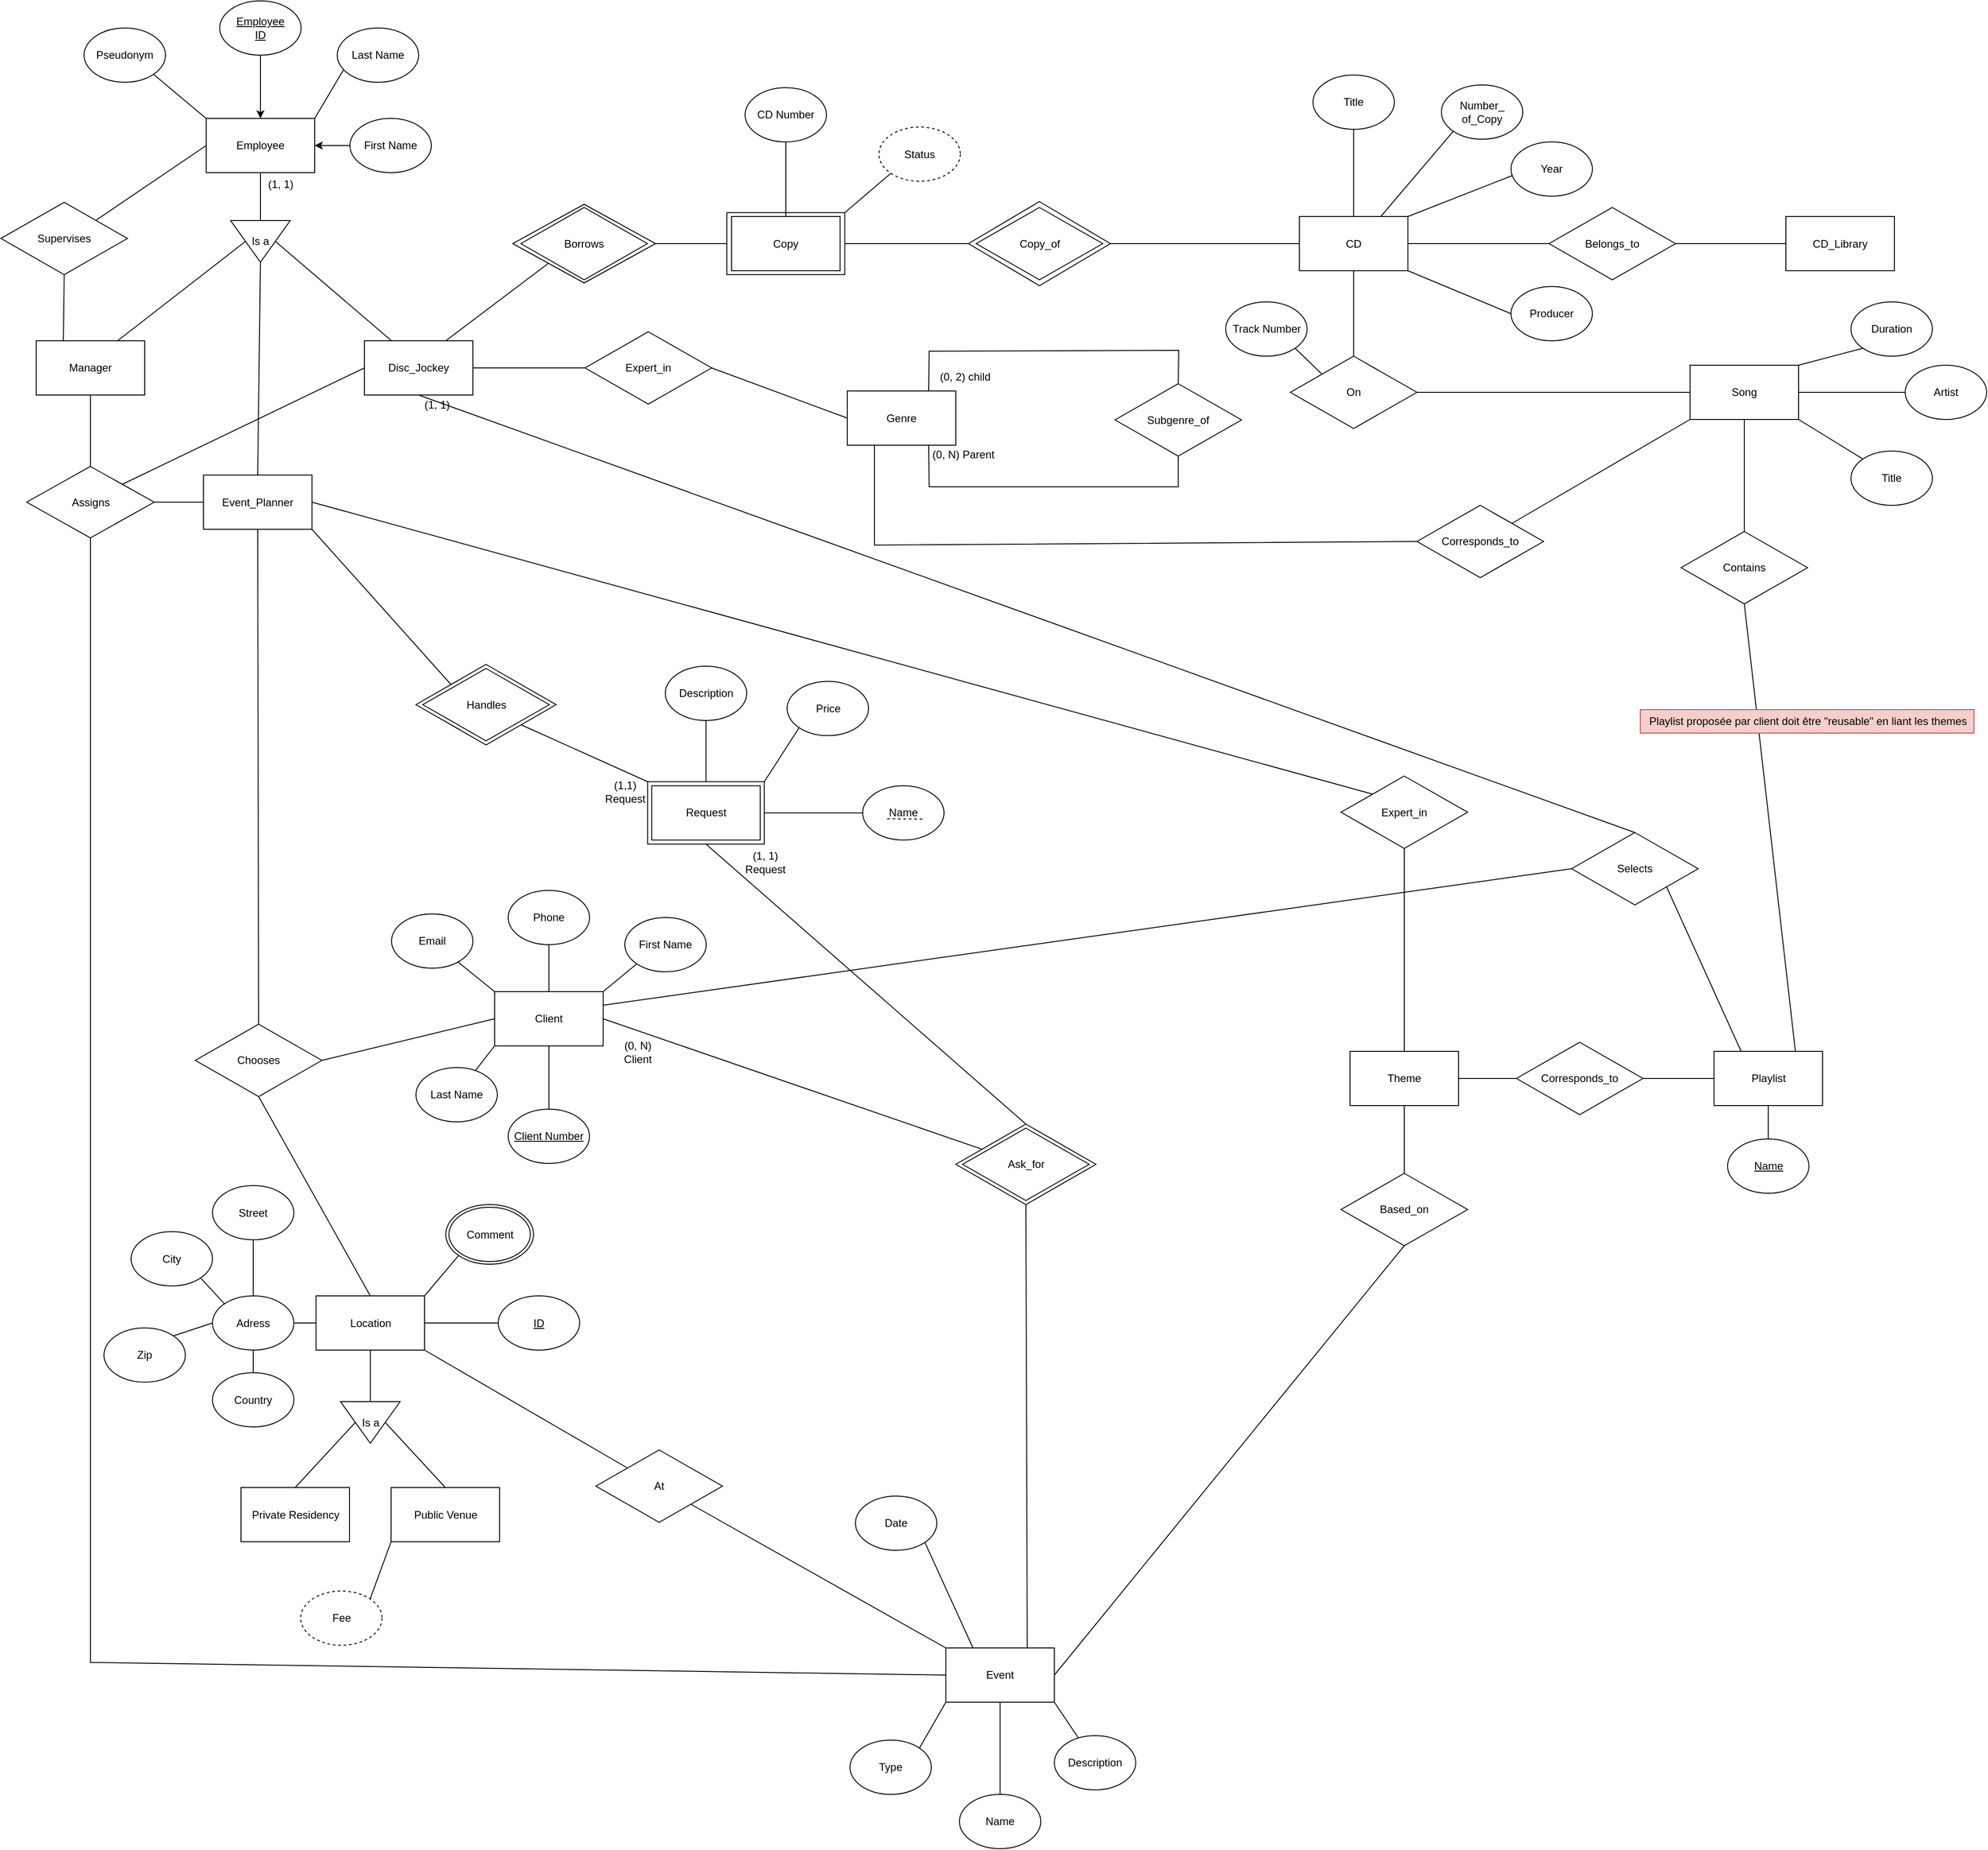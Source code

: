 <mxfile version="21.0.10" type="github">
  <diagram name="Page-1" id="oUGUHpaBGy30pAXyqQJv">
    <mxGraphModel dx="5952" dy="540" grid="0" gridSize="10" guides="1" tooltips="1" connect="1" arrows="1" fold="1" page="1" pageScale="1" pageWidth="1169" pageHeight="827" math="0" shadow="0">
      <root>
        <mxCell id="0" />
        <mxCell id="1" parent="0" />
        <mxCell id="BhPx4a7bklo1Vdz_FuUB-1" value="" style="rhombus;whiteSpace=wrap;html=1;" parent="1" vertex="1">
          <mxGeometry x="-15" y="1965" width="157" height="93" as="geometry" />
        </mxCell>
        <mxCell id="BhPx4a7bklo1Vdz_FuUB-2" value="" style="rounded=0;whiteSpace=wrap;html=1;" parent="1" vertex="1">
          <mxGeometry x="-282.25" y="1977.21" width="130.5" height="68.57" as="geometry" />
        </mxCell>
        <mxCell id="BhPx4a7bklo1Vdz_FuUB-3" value="" style="rhombus;whiteSpace=wrap;html=1;" parent="1" vertex="1">
          <mxGeometry x="-519" y="1968" width="158" height="87" as="geometry" />
        </mxCell>
        <mxCell id="BhPx4a7bklo1Vdz_FuUB-4" value="" style="rhombus;whiteSpace=wrap;html=1;" parent="1" vertex="1">
          <mxGeometry x="-626" y="2477" width="155" height="89" as="geometry" />
        </mxCell>
        <mxCell id="BhPx4a7bklo1Vdz_FuUB-5" value="" style="rhombus;whiteSpace=wrap;html=1;" parent="1" vertex="1">
          <mxGeometry x="-29" y="2985.5" width="155" height="89" as="geometry" />
        </mxCell>
        <mxCell id="BhPx4a7bklo1Vdz_FuUB-6" value="" style="rounded=0;whiteSpace=wrap;html=1;" parent="1" vertex="1">
          <mxGeometry x="-369.75" y="2606.75" width="129" height="69" as="geometry" />
        </mxCell>
        <mxCell id="BhPx4a7bklo1Vdz_FuUB-7" value="Employee" style="rounded=0;whiteSpace=wrap;html=1;" parent="1" vertex="1">
          <mxGeometry x="-858" y="1873" width="120" height="60" as="geometry" />
        </mxCell>
        <mxCell id="BhPx4a7bklo1Vdz_FuUB-8" style="edgeStyle=orthogonalEdgeStyle;rounded=0;orthogonalLoop=1;jettySize=auto;html=1;exitX=0.5;exitY=1;exitDx=0;exitDy=0;entryX=0.5;entryY=0;entryDx=0;entryDy=0;" parent="1" source="BhPx4a7bklo1Vdz_FuUB-9" target="BhPx4a7bklo1Vdz_FuUB-7" edge="1">
          <mxGeometry relative="1" as="geometry" />
        </mxCell>
        <mxCell id="BhPx4a7bklo1Vdz_FuUB-9" value="&lt;u&gt;Employee&lt;br&gt;ID&lt;/u&gt;" style="ellipse;whiteSpace=wrap;html=1;" parent="1" vertex="1">
          <mxGeometry x="-843" y="1743" width="90" height="60" as="geometry" />
        </mxCell>
        <mxCell id="BhPx4a7bklo1Vdz_FuUB-10" style="edgeStyle=orthogonalEdgeStyle;rounded=0;orthogonalLoop=1;jettySize=auto;html=1;exitX=0;exitY=0.5;exitDx=0;exitDy=0;entryX=1;entryY=0.5;entryDx=0;entryDy=0;" parent="1" source="BhPx4a7bklo1Vdz_FuUB-11" target="BhPx4a7bklo1Vdz_FuUB-7" edge="1">
          <mxGeometry relative="1" as="geometry" />
        </mxCell>
        <mxCell id="BhPx4a7bklo1Vdz_FuUB-11" value="First Name" style="ellipse;whiteSpace=wrap;html=1;" parent="1" vertex="1">
          <mxGeometry x="-699" y="1873" width="90" height="60" as="geometry" />
        </mxCell>
        <mxCell id="BhPx4a7bklo1Vdz_FuUB-12" value="Last Name" style="ellipse;whiteSpace=wrap;html=1;" parent="1" vertex="1">
          <mxGeometry x="-713" y="1773" width="90" height="60" as="geometry" />
        </mxCell>
        <mxCell id="BhPx4a7bklo1Vdz_FuUB-13" value="" style="endArrow=none;html=1;rounded=0;entryX=0.078;entryY=0.767;entryDx=0;entryDy=0;entryPerimeter=0;exitX=1;exitY=0;exitDx=0;exitDy=0;" parent="1" source="BhPx4a7bklo1Vdz_FuUB-7" target="BhPx4a7bklo1Vdz_FuUB-12" edge="1">
          <mxGeometry width="50" height="50" relative="1" as="geometry">
            <mxPoint x="-633" y="2023" as="sourcePoint" />
            <mxPoint x="-583" y="1973" as="targetPoint" />
          </mxGeometry>
        </mxCell>
        <mxCell id="BhPx4a7bklo1Vdz_FuUB-14" value="Pseudonym" style="ellipse;whiteSpace=wrap;html=1;" parent="1" vertex="1">
          <mxGeometry x="-993" y="1773" width="90" height="60" as="geometry" />
        </mxCell>
        <mxCell id="BhPx4a7bklo1Vdz_FuUB-15" value="" style="endArrow=none;html=1;rounded=0;entryX=1;entryY=1;entryDx=0;entryDy=0;exitX=0;exitY=0;exitDx=0;exitDy=0;" parent="1" source="BhPx4a7bklo1Vdz_FuUB-7" target="BhPx4a7bklo1Vdz_FuUB-14" edge="1">
          <mxGeometry width="50" height="50" relative="1" as="geometry">
            <mxPoint x="-633" y="2023" as="sourcePoint" />
            <mxPoint x="-583" y="1973" as="targetPoint" />
          </mxGeometry>
        </mxCell>
        <mxCell id="BhPx4a7bklo1Vdz_FuUB-16" value="Is a&lt;br&gt;" style="triangle;whiteSpace=wrap;html=1;rotation=90;horizontal=0;verticalAlign=middle;labelPosition=center;verticalLabelPosition=middle;align=center;" parent="1" vertex="1">
          <mxGeometry x="-821" y="1976" width="46" height="66" as="geometry" />
        </mxCell>
        <mxCell id="BhPx4a7bklo1Vdz_FuUB-17" value="" style="endArrow=none;html=1;rounded=0;entryX=0.5;entryY=1;entryDx=0;entryDy=0;exitX=0;exitY=0.5;exitDx=0;exitDy=0;" parent="1" source="BhPx4a7bklo1Vdz_FuUB-16" target="BhPx4a7bklo1Vdz_FuUB-7" edge="1">
          <mxGeometry width="50" height="50" relative="1" as="geometry">
            <mxPoint x="-476" y="2098" as="sourcePoint" />
            <mxPoint x="-426" y="2048" as="targetPoint" />
          </mxGeometry>
        </mxCell>
        <mxCell id="BhPx4a7bklo1Vdz_FuUB-18" value="(1, 1)" style="text;html=1;align=center;verticalAlign=middle;resizable=0;points=[];autosize=1;strokeColor=none;fillColor=none;" parent="1" vertex="1">
          <mxGeometry x="-799" y="1933" width="46" height="26" as="geometry" />
        </mxCell>
        <mxCell id="BhPx4a7bklo1Vdz_FuUB-19" value="Manager" style="rounded=0;whiteSpace=wrap;html=1;" parent="1" vertex="1">
          <mxGeometry x="-1046" y="2119" width="120" height="60" as="geometry" />
        </mxCell>
        <mxCell id="BhPx4a7bklo1Vdz_FuUB-20" value="" style="endArrow=none;html=1;rounded=0;entryX=1;entryY=0.5;entryDx=0;entryDy=0;exitX=0.5;exitY=0;exitDx=0;exitDy=0;" parent="1" source="BhPx4a7bklo1Vdz_FuUB-60" target="BhPx4a7bklo1Vdz_FuUB-16" edge="1">
          <mxGeometry width="50" height="50" relative="1" as="geometry">
            <mxPoint x="-962" y="2096" as="sourcePoint" />
            <mxPoint x="-868" y="2026" as="targetPoint" />
          </mxGeometry>
        </mxCell>
        <mxCell id="BhPx4a7bklo1Vdz_FuUB-21" value="Client&lt;br&gt;" style="whiteSpace=wrap;html=1;" parent="1" vertex="1">
          <mxGeometry x="-539" y="2839" width="120" height="60" as="geometry" />
        </mxCell>
        <mxCell id="BhPx4a7bklo1Vdz_FuUB-22" value="&lt;u&gt;Client Number&lt;/u&gt;" style="ellipse;whiteSpace=wrap;html=1;" parent="1" vertex="1">
          <mxGeometry x="-524" y="2969" width="90" height="60" as="geometry" />
        </mxCell>
        <mxCell id="BhPx4a7bklo1Vdz_FuUB-23" value="First Name" style="ellipse;whiteSpace=wrap;html=1;" parent="1" vertex="1">
          <mxGeometry x="-395" y="2757" width="90" height="60" as="geometry" />
        </mxCell>
        <mxCell id="BhPx4a7bklo1Vdz_FuUB-24" value="Last Name" style="ellipse;whiteSpace=wrap;html=1;" parent="1" vertex="1">
          <mxGeometry x="-626" y="2923" width="90" height="60" as="geometry" />
        </mxCell>
        <mxCell id="BhPx4a7bklo1Vdz_FuUB-25" value="Phone" style="ellipse;whiteSpace=wrap;html=1;" parent="1" vertex="1">
          <mxGeometry x="-524" y="2727" width="90" height="60" as="geometry" />
        </mxCell>
        <mxCell id="BhPx4a7bklo1Vdz_FuUB-26" value="Email" style="ellipse;whiteSpace=wrap;html=1;" parent="1" vertex="1">
          <mxGeometry x="-653" y="2753" width="90" height="60" as="geometry" />
        </mxCell>
        <mxCell id="BhPx4a7bklo1Vdz_FuUB-27" value="" style="endArrow=none;html=1;rounded=0;entryX=0;entryY=1;entryDx=0;entryDy=0;exitX=1;exitY=0;exitDx=0;exitDy=0;" parent="1" source="BhPx4a7bklo1Vdz_FuUB-21" target="BhPx4a7bklo1Vdz_FuUB-23" edge="1">
          <mxGeometry width="50" height="50" relative="1" as="geometry">
            <mxPoint x="-429" y="2832" as="sourcePoint" />
            <mxPoint x="-379" y="2782" as="targetPoint" />
          </mxGeometry>
        </mxCell>
        <mxCell id="BhPx4a7bklo1Vdz_FuUB-28" value="" style="endArrow=none;html=1;rounded=0;entryX=0.5;entryY=0;entryDx=0;entryDy=0;exitX=0.5;exitY=1;exitDx=0;exitDy=0;" parent="1" source="BhPx4a7bklo1Vdz_FuUB-21" target="BhPx4a7bklo1Vdz_FuUB-22" edge="1">
          <mxGeometry width="50" height="50" relative="1" as="geometry">
            <mxPoint x="-528" y="2841" as="sourcePoint" />
            <mxPoint x="-478" y="2791" as="targetPoint" />
          </mxGeometry>
        </mxCell>
        <mxCell id="BhPx4a7bklo1Vdz_FuUB-29" value="" style="endArrow=none;html=1;rounded=0;entryX=0.5;entryY=1;entryDx=0;entryDy=0;" parent="1" source="BhPx4a7bklo1Vdz_FuUB-21" target="BhPx4a7bklo1Vdz_FuUB-25" edge="1">
          <mxGeometry width="50" height="50" relative="1" as="geometry">
            <mxPoint x="-553" y="2818" as="sourcePoint" />
            <mxPoint x="-520" y="2814" as="targetPoint" />
          </mxGeometry>
        </mxCell>
        <mxCell id="BhPx4a7bklo1Vdz_FuUB-30" value="" style="endArrow=none;html=1;rounded=0;entryX=0;entryY=0;entryDx=0;entryDy=0;" parent="1" source="BhPx4a7bklo1Vdz_FuUB-26" target="BhPx4a7bklo1Vdz_FuUB-21" edge="1">
          <mxGeometry width="50" height="50" relative="1" as="geometry">
            <mxPoint x="-612" y="2989" as="sourcePoint" />
            <mxPoint x="-562" y="2939" as="targetPoint" />
          </mxGeometry>
        </mxCell>
        <mxCell id="BhPx4a7bklo1Vdz_FuUB-31" value="" style="endArrow=none;html=1;rounded=0;exitX=0;exitY=1;exitDx=0;exitDy=0;" parent="1" source="BhPx4a7bklo1Vdz_FuUB-21" target="BhPx4a7bklo1Vdz_FuUB-24" edge="1">
          <mxGeometry width="50" height="50" relative="1" as="geometry">
            <mxPoint x="-419" y="2987" as="sourcePoint" />
            <mxPoint x="-369" y="2937" as="targetPoint" />
          </mxGeometry>
        </mxCell>
        <mxCell id="BhPx4a7bklo1Vdz_FuUB-32" value="Event" style="whiteSpace=wrap;html=1;" parent="1" vertex="1">
          <mxGeometry x="-40.0" y="3565" width="120" height="60" as="geometry" />
        </mxCell>
        <mxCell id="BhPx4a7bklo1Vdz_FuUB-33" value="Type" style="ellipse;whiteSpace=wrap;html=1;" parent="1" vertex="1">
          <mxGeometry x="-146" y="3667" width="90" height="60" as="geometry" />
        </mxCell>
        <mxCell id="BhPx4a7bklo1Vdz_FuUB-35" value="Name" style="ellipse;whiteSpace=wrap;html=1;" parent="1" vertex="1">
          <mxGeometry x="-25" y="3727" width="90" height="60" as="geometry" />
        </mxCell>
        <mxCell id="BhPx4a7bklo1Vdz_FuUB-36" value="Date" style="ellipse;whiteSpace=wrap;html=1;" parent="1" vertex="1">
          <mxGeometry x="-140" y="3397" width="90" height="60" as="geometry" />
        </mxCell>
        <mxCell id="BhPx4a7bklo1Vdz_FuUB-37" value="Description" style="ellipse;whiteSpace=wrap;html=1;" parent="1" vertex="1">
          <mxGeometry x="80.0" y="3662" width="90" height="60" as="geometry" />
        </mxCell>
        <mxCell id="BhPx4a7bklo1Vdz_FuUB-38" value="Disc_Jockey" style="rounded=0;whiteSpace=wrap;html=1;" parent="1" vertex="1">
          <mxGeometry x="-683" y="2119" width="120" height="60" as="geometry" />
        </mxCell>
        <mxCell id="BhPx4a7bklo1Vdz_FuUB-39" value="Location" style="rounded=0;whiteSpace=wrap;html=1;" parent="1" vertex="1">
          <mxGeometry x="-736.5" y="3175.5" width="120" height="60" as="geometry" />
        </mxCell>
        <mxCell id="BhPx4a7bklo1Vdz_FuUB-40" value="&lt;u&gt;ID&lt;br&gt;&lt;/u&gt;" style="ellipse;whiteSpace=wrap;html=1;" parent="1" vertex="1">
          <mxGeometry x="-535" y="3175.5" width="90" height="60" as="geometry" />
        </mxCell>
        <mxCell id="BhPx4a7bklo1Vdz_FuUB-41" value="Adress" style="ellipse;whiteSpace=wrap;html=1;" parent="1" vertex="1">
          <mxGeometry x="-851" y="3175.5" width="90" height="60" as="geometry" />
        </mxCell>
        <mxCell id="BhPx4a7bklo1Vdz_FuUB-42" value="Street" style="ellipse;whiteSpace=wrap;html=1;" parent="1" vertex="1">
          <mxGeometry x="-851" y="3053.5" width="90" height="60" as="geometry" />
        </mxCell>
        <mxCell id="BhPx4a7bklo1Vdz_FuUB-43" value="City" style="ellipse;whiteSpace=wrap;html=1;" parent="1" vertex="1">
          <mxGeometry x="-941" y="3104.5" width="90" height="60" as="geometry" />
        </mxCell>
        <mxCell id="BhPx4a7bklo1Vdz_FuUB-44" value="Zip" style="ellipse;whiteSpace=wrap;html=1;" parent="1" vertex="1">
          <mxGeometry x="-971" y="3211" width="90" height="60" as="geometry" />
        </mxCell>
        <mxCell id="BhPx4a7bklo1Vdz_FuUB-45" value="Country" style="ellipse;whiteSpace=wrap;html=1;" parent="1" vertex="1">
          <mxGeometry x="-851" y="3260.5" width="90" height="60" as="geometry" />
        </mxCell>
        <mxCell id="BhPx4a7bklo1Vdz_FuUB-47" value="" style="endArrow=none;html=1;rounded=0;entryX=0.5;entryY=1;entryDx=0;entryDy=0;" parent="1" source="BhPx4a7bklo1Vdz_FuUB-45" target="BhPx4a7bklo1Vdz_FuUB-41" edge="1">
          <mxGeometry width="50" height="50" relative="1" as="geometry">
            <mxPoint x="-541" y="3156.5" as="sourcePoint" />
            <mxPoint x="-491" y="3106.5" as="targetPoint" />
          </mxGeometry>
        </mxCell>
        <mxCell id="BhPx4a7bklo1Vdz_FuUB-48" value="" style="endArrow=none;html=1;rounded=0;exitX=1;exitY=0;exitDx=0;exitDy=0;entryX=0;entryY=0.5;entryDx=0;entryDy=0;" parent="1" source="BhPx4a7bklo1Vdz_FuUB-44" target="BhPx4a7bklo1Vdz_FuUB-41" edge="1">
          <mxGeometry width="50" height="50" relative="1" as="geometry">
            <mxPoint x="-541" y="3156.5" as="sourcePoint" />
            <mxPoint x="-491" y="3106.5" as="targetPoint" />
          </mxGeometry>
        </mxCell>
        <mxCell id="BhPx4a7bklo1Vdz_FuUB-49" value="" style="endArrow=none;html=1;rounded=0;exitX=1;exitY=1;exitDx=0;exitDy=0;entryX=0;entryY=0;entryDx=0;entryDy=0;" parent="1" source="BhPx4a7bklo1Vdz_FuUB-43" target="BhPx4a7bklo1Vdz_FuUB-41" edge="1">
          <mxGeometry width="50" height="50" relative="1" as="geometry">
            <mxPoint x="-541" y="3156.5" as="sourcePoint" />
            <mxPoint x="-491" y="3106.5" as="targetPoint" />
          </mxGeometry>
        </mxCell>
        <mxCell id="BhPx4a7bklo1Vdz_FuUB-50" value="" style="endArrow=none;html=1;rounded=0;entryX=0.5;entryY=1;entryDx=0;entryDy=0;" parent="1" source="BhPx4a7bklo1Vdz_FuUB-41" target="BhPx4a7bklo1Vdz_FuUB-42" edge="1">
          <mxGeometry width="50" height="50" relative="1" as="geometry">
            <mxPoint x="-541" y="3156.5" as="sourcePoint" />
            <mxPoint x="-491" y="3106.5" as="targetPoint" />
          </mxGeometry>
        </mxCell>
        <mxCell id="BhPx4a7bklo1Vdz_FuUB-52" value="" style="endArrow=none;html=1;rounded=0;exitX=1;exitY=0.5;exitDx=0;exitDy=0;entryX=0;entryY=0.5;entryDx=0;entryDy=0;" parent="1" source="BhPx4a7bklo1Vdz_FuUB-41" target="BhPx4a7bklo1Vdz_FuUB-39" edge="1">
          <mxGeometry width="50" height="50" relative="1" as="geometry">
            <mxPoint x="-625.5" y="3156.5" as="sourcePoint" />
            <mxPoint x="-575.5" y="3106.5" as="targetPoint" />
          </mxGeometry>
        </mxCell>
        <mxCell id="BhPx4a7bklo1Vdz_FuUB-53" value="" style="endArrow=none;html=1;rounded=0;exitX=0;exitY=0.5;exitDx=0;exitDy=0;entryX=1;entryY=0.5;entryDx=0;entryDy=0;" parent="1" source="BhPx4a7bklo1Vdz_FuUB-40" target="BhPx4a7bklo1Vdz_FuUB-39" edge="1">
          <mxGeometry width="50" height="50" relative="1" as="geometry">
            <mxPoint x="-625.5" y="3156.5" as="sourcePoint" />
            <mxPoint x="-575.5" y="3106.5" as="targetPoint" />
          </mxGeometry>
        </mxCell>
        <mxCell id="BhPx4a7bklo1Vdz_FuUB-54" value="" style="ellipse;whiteSpace=wrap;html=1;" parent="1" vertex="1">
          <mxGeometry x="-593" y="3074.5" width="97" height="66" as="geometry" />
        </mxCell>
        <mxCell id="BhPx4a7bklo1Vdz_FuUB-55" value="Comment" style="ellipse;whiteSpace=wrap;html=1;" parent="1" vertex="1">
          <mxGeometry x="-589.5" y="3077.5" width="90" height="60" as="geometry" />
        </mxCell>
        <mxCell id="BhPx4a7bklo1Vdz_FuUB-56" value="" style="endArrow=none;html=1;rounded=0;exitX=1;exitY=0;exitDx=0;exitDy=0;entryX=0;entryY=1;entryDx=0;entryDy=0;" parent="1" source="BhPx4a7bklo1Vdz_FuUB-39" target="BhPx4a7bklo1Vdz_FuUB-54" edge="1">
          <mxGeometry width="50" height="50" relative="1" as="geometry">
            <mxPoint x="-625.5" y="3156.5" as="sourcePoint" />
            <mxPoint x="-575.5" y="3106.5" as="targetPoint" />
          </mxGeometry>
        </mxCell>
        <mxCell id="BhPx4a7bklo1Vdz_FuUB-57" value="" style="endArrow=none;html=1;rounded=0;exitX=0.5;exitY=0;exitDx=0;exitDy=0;" parent="1" source="BhPx4a7bklo1Vdz_FuUB-35" target="BhPx4a7bklo1Vdz_FuUB-32" edge="1">
          <mxGeometry width="50" height="50" relative="1" as="geometry">
            <mxPoint x="-115.25" y="3484" as="sourcePoint" />
            <mxPoint x="-65.25" y="3434" as="targetPoint" />
          </mxGeometry>
        </mxCell>
        <mxCell id="BhPx4a7bklo1Vdz_FuUB-58" value="" style="endArrow=none;html=1;rounded=0;exitX=1;exitY=1;exitDx=0;exitDy=0;" parent="1" source="BhPx4a7bklo1Vdz_FuUB-32" target="BhPx4a7bklo1Vdz_FuUB-37" edge="1">
          <mxGeometry width="50" height="50" relative="1" as="geometry">
            <mxPoint x="-115.25" y="3484" as="sourcePoint" />
            <mxPoint x="-65.25" y="3434" as="targetPoint" />
          </mxGeometry>
        </mxCell>
        <mxCell id="BhPx4a7bklo1Vdz_FuUB-59" value="" style="endArrow=none;html=1;rounded=0;entryX=1;entryY=1;entryDx=0;entryDy=0;exitX=0.25;exitY=0;exitDx=0;exitDy=0;" parent="1" source="BhPx4a7bklo1Vdz_FuUB-32" target="BhPx4a7bklo1Vdz_FuUB-36" edge="1">
          <mxGeometry width="50" height="50" relative="1" as="geometry">
            <mxPoint x="-5" y="3538" as="sourcePoint" />
            <mxPoint x="-502.75" y="3431" as="targetPoint" />
          </mxGeometry>
        </mxCell>
        <mxCell id="BhPx4a7bklo1Vdz_FuUB-60" value="Event_Planner" style="rounded=0;whiteSpace=wrap;html=1;" parent="1" vertex="1">
          <mxGeometry x="-861" y="2267.5" width="120" height="60" as="geometry" />
        </mxCell>
        <mxCell id="BhPx4a7bklo1Vdz_FuUB-61" value="" style="endArrow=none;html=1;rounded=0;entryX=0.5;entryY=1;entryDx=0;entryDy=0;exitX=0.75;exitY=0;exitDx=0;exitDy=0;" parent="1" source="BhPx4a7bklo1Vdz_FuUB-19" target="BhPx4a7bklo1Vdz_FuUB-16" edge="1">
          <mxGeometry width="50" height="50" relative="1" as="geometry">
            <mxPoint x="-798" y="2096" as="sourcePoint" />
            <mxPoint x="-755" y="2299" as="targetPoint" />
          </mxGeometry>
        </mxCell>
        <mxCell id="BhPx4a7bklo1Vdz_FuUB-62" value="Supervises" style="rhombus;whiteSpace=wrap;html=1;" parent="1" vertex="1">
          <mxGeometry x="-1085" y="1965.78" width="140" height="80" as="geometry" />
        </mxCell>
        <mxCell id="BhPx4a7bklo1Vdz_FuUB-63" value="" style="endArrow=none;html=1;rounded=0;exitX=0;exitY=0.5;exitDx=0;exitDy=0;entryX=1;entryY=0;entryDx=0;entryDy=0;" parent="1" source="BhPx4a7bklo1Vdz_FuUB-7" target="BhPx4a7bklo1Vdz_FuUB-62" edge="1">
          <mxGeometry width="50" height="50" relative="1" as="geometry">
            <mxPoint x="-805" y="2349" as="sourcePoint" />
            <mxPoint x="-755" y="2299" as="targetPoint" />
          </mxGeometry>
        </mxCell>
        <mxCell id="BhPx4a7bklo1Vdz_FuUB-68" value="(1, 1)" style="text;html=1;align=center;verticalAlign=middle;resizable=0;points=[];autosize=1;strokeColor=none;fillColor=none;" parent="1" vertex="1">
          <mxGeometry x="-626" y="2177" width="46" height="26" as="geometry" />
        </mxCell>
        <mxCell id="BhPx4a7bklo1Vdz_FuUB-69" value="Is a&lt;br&gt;" style="triangle;whiteSpace=wrap;html=1;rotation=90;horizontal=0;verticalAlign=middle;labelPosition=center;verticalLabelPosition=middle;align=center;" parent="1" vertex="1">
          <mxGeometry x="-699.5" y="3282.5" width="46" height="66" as="geometry" />
        </mxCell>
        <mxCell id="BhPx4a7bklo1Vdz_FuUB-70" value="Public Venue" style="rounded=0;whiteSpace=wrap;html=1;" parent="1" vertex="1">
          <mxGeometry x="-653.5" y="3387.5" width="120" height="60" as="geometry" />
        </mxCell>
        <mxCell id="BhPx4a7bklo1Vdz_FuUB-71" value="Private Residency" style="rounded=0;whiteSpace=wrap;html=1;" parent="1" vertex="1">
          <mxGeometry x="-819.5" y="3387.5" width="120" height="60" as="geometry" />
        </mxCell>
        <mxCell id="BhPx4a7bklo1Vdz_FuUB-72" value="" style="endArrow=none;html=1;rounded=0;entryX=0.5;entryY=1;entryDx=0;entryDy=0;exitX=0;exitY=0.5;exitDx=0;exitDy=0;" parent="1" source="BhPx4a7bklo1Vdz_FuUB-69" target="BhPx4a7bklo1Vdz_FuUB-39" edge="1">
          <mxGeometry width="50" height="50" relative="1" as="geometry">
            <mxPoint x="-347.5" y="3256.5" as="sourcePoint" />
            <mxPoint x="-297.5" y="3206.5" as="targetPoint" />
          </mxGeometry>
        </mxCell>
        <mxCell id="BhPx4a7bklo1Vdz_FuUB-73" value="" style="endArrow=none;html=1;rounded=0;entryX=0.5;entryY=0;entryDx=0;entryDy=0;exitX=0.5;exitY=0;exitDx=0;exitDy=0;" parent="1" source="BhPx4a7bklo1Vdz_FuUB-70" target="BhPx4a7bklo1Vdz_FuUB-69" edge="1">
          <mxGeometry width="50" height="50" relative="1" as="geometry">
            <mxPoint x="-347.5" y="3256.5" as="sourcePoint" />
            <mxPoint x="-297.5" y="3206.5" as="targetPoint" />
          </mxGeometry>
        </mxCell>
        <mxCell id="BhPx4a7bklo1Vdz_FuUB-74" value="" style="endArrow=none;html=1;rounded=0;exitX=0.5;exitY=0;exitDx=0;exitDy=0;entryX=0.5;entryY=1;entryDx=0;entryDy=0;" parent="1" source="BhPx4a7bklo1Vdz_FuUB-71" target="BhPx4a7bklo1Vdz_FuUB-69" edge="1">
          <mxGeometry width="50" height="50" relative="1" as="geometry">
            <mxPoint x="-347.5" y="3256.5" as="sourcePoint" />
            <mxPoint x="-297.5" y="3206.5" as="targetPoint" />
          </mxGeometry>
        </mxCell>
        <mxCell id="BhPx4a7bklo1Vdz_FuUB-75" value="" style="endArrow=none;html=1;rounded=0;entryX=0.5;entryY=0;entryDx=0;entryDy=0;exitX=0.25;exitY=0;exitDx=0;exitDy=0;" parent="1" source="BhPx4a7bklo1Vdz_FuUB-38" target="BhPx4a7bklo1Vdz_FuUB-16" edge="1">
          <mxGeometry width="50" height="50" relative="1" as="geometry">
            <mxPoint x="-1364" y="2464" as="sourcePoint" />
            <mxPoint x="-1314" y="2414" as="targetPoint" />
          </mxGeometry>
        </mxCell>
        <mxCell id="BhPx4a7bklo1Vdz_FuUB-76" value="Fee" style="ellipse;whiteSpace=wrap;html=1;dashed=1;" parent="1" vertex="1">
          <mxGeometry x="-753.5" y="3502" width="90" height="60" as="geometry" />
        </mxCell>
        <mxCell id="BhPx4a7bklo1Vdz_FuUB-77" value="" style="endArrow=none;html=1;rounded=0;entryX=0;entryY=1;entryDx=0;entryDy=0;exitX=1;exitY=0;exitDx=0;exitDy=0;" parent="1" source="BhPx4a7bklo1Vdz_FuUB-76" target="BhPx4a7bklo1Vdz_FuUB-70" edge="1">
          <mxGeometry width="50" height="50" relative="1" as="geometry">
            <mxPoint x="-473.5" y="3459.5" as="sourcePoint" />
            <mxPoint x="-423.5" y="3409.5" as="targetPoint" />
          </mxGeometry>
        </mxCell>
        <mxCell id="BhPx4a7bklo1Vdz_FuUB-78" value="Request" style="rounded=0;whiteSpace=wrap;html=1;" parent="1" vertex="1">
          <mxGeometry x="-365.25" y="2611.25" width="120" height="60" as="geometry" />
        </mxCell>
        <mxCell id="BhPx4a7bklo1Vdz_FuUB-79" value="Handles" style="rhombus;whiteSpace=wrap;html=1;" parent="1" vertex="1">
          <mxGeometry x="-618.5" y="2481.5" width="140" height="80" as="geometry" />
        </mxCell>
        <mxCell id="BhPx4a7bklo1Vdz_FuUB-80" value="Ask_for" style="rhombus;whiteSpace=wrap;html=1;" parent="1" vertex="1">
          <mxGeometry x="-21.5" y="2990" width="140" height="80" as="geometry" />
        </mxCell>
        <mxCell id="BhPx4a7bklo1Vdz_FuUB-82" value="" style="endArrow=none;html=1;rounded=0;exitX=1;exitY=1;exitDx=0;exitDy=0;entryX=0;entryY=0;entryDx=0;entryDy=0;" parent="1" source="BhPx4a7bklo1Vdz_FuUB-4" target="BhPx4a7bklo1Vdz_FuUB-6" edge="1">
          <mxGeometry width="50" height="50" relative="1" as="geometry">
            <mxPoint x="-448.25" y="2495.75" as="sourcePoint" />
            <mxPoint x="-325" y="2642" as="targetPoint" />
          </mxGeometry>
        </mxCell>
        <mxCell id="BhPx4a7bklo1Vdz_FuUB-83" value="" style="endArrow=none;html=1;rounded=0;entryX=0.5;entryY=1;entryDx=0;entryDy=0;exitX=0.5;exitY=0;exitDx=0;exitDy=0;" parent="1" source="BhPx4a7bklo1Vdz_FuUB-5" target="BhPx4a7bklo1Vdz_FuUB-6" edge="1">
          <mxGeometry width="50" height="50" relative="1" as="geometry">
            <mxPoint x="128" y="3219" as="sourcePoint" />
            <mxPoint x="176" y="3193" as="targetPoint" />
          </mxGeometry>
        </mxCell>
        <mxCell id="BhPx4a7bklo1Vdz_FuUB-84" value="" style="endArrow=none;html=1;rounded=0;exitX=1;exitY=0.5;exitDx=0;exitDy=0;" parent="1" source="BhPx4a7bklo1Vdz_FuUB-21" target="BhPx4a7bklo1Vdz_FuUB-5" edge="1">
          <mxGeometry width="50" height="50" relative="1" as="geometry">
            <mxPoint x="-300.25" y="3477.5" as="sourcePoint" />
            <mxPoint x="-291.25" y="3428.5" as="targetPoint" />
          </mxGeometry>
        </mxCell>
        <mxCell id="BhPx4a7bklo1Vdz_FuUB-85" value="(0, N)&lt;br&gt;Client" style="text;html=1;align=center;verticalAlign=middle;resizable=0;points=[];autosize=1;strokeColor=none;fillColor=none;" parent="1" vertex="1">
          <mxGeometry x="-406" y="2885" width="49" height="41" as="geometry" />
        </mxCell>
        <mxCell id="BhPx4a7bklo1Vdz_FuUB-86" value="(1,1)&lt;br&gt;Request" style="text;html=1;align=center;verticalAlign=middle;resizable=0;points=[];autosize=1;strokeColor=none;fillColor=none;" parent="1" vertex="1">
          <mxGeometry x="-427" y="2597.5" width="63" height="41" as="geometry" />
        </mxCell>
        <mxCell id="BhPx4a7bklo1Vdz_FuUB-87" value="(1, 1)&lt;br&gt;Request" style="text;html=1;align=center;verticalAlign=middle;resizable=0;points=[];autosize=1;strokeColor=none;fillColor=none;" parent="1" vertex="1">
          <mxGeometry x="-272" y="2675.75" width="63" height="41" as="geometry" />
        </mxCell>
        <mxCell id="BhPx4a7bklo1Vdz_FuUB-89" value="Description" style="ellipse;whiteSpace=wrap;html=1;" parent="1" vertex="1">
          <mxGeometry x="-350.25" y="2479" width="90" height="60" as="geometry" />
        </mxCell>
        <mxCell id="BhPx4a7bklo1Vdz_FuUB-90" value="Price" style="ellipse;whiteSpace=wrap;html=1;" parent="1" vertex="1">
          <mxGeometry x="-215.5" y="2495.75" width="90" height="60" as="geometry" />
        </mxCell>
        <mxCell id="BhPx4a7bklo1Vdz_FuUB-91" value="" style="endArrow=none;html=1;rounded=0;entryX=0;entryY=1;entryDx=0;entryDy=0;exitX=1;exitY=0;exitDx=0;exitDy=0;" parent="1" source="BhPx4a7bklo1Vdz_FuUB-6" target="BhPx4a7bklo1Vdz_FuUB-90" edge="1">
          <mxGeometry width="50" height="50" relative="1" as="geometry">
            <mxPoint x="-391" y="2644" as="sourcePoint" />
            <mxPoint x="-341" y="2594" as="targetPoint" />
          </mxGeometry>
        </mxCell>
        <mxCell id="BhPx4a7bklo1Vdz_FuUB-92" value="" style="endArrow=none;html=1;rounded=0;entryX=0.5;entryY=1;entryDx=0;entryDy=0;exitX=0.5;exitY=0;exitDx=0;exitDy=0;" parent="1" source="BhPx4a7bklo1Vdz_FuUB-6" target="BhPx4a7bklo1Vdz_FuUB-89" edge="1">
          <mxGeometry width="50" height="50" relative="1" as="geometry">
            <mxPoint x="-391" y="2644" as="sourcePoint" />
            <mxPoint x="-341" y="2594" as="targetPoint" />
          </mxGeometry>
        </mxCell>
        <mxCell id="BhPx4a7bklo1Vdz_FuUB-94" value="Playlist" style="rounded=0;whiteSpace=wrap;html=1;" parent="1" vertex="1">
          <mxGeometry x="809.5" y="2905" width="120" height="60" as="geometry" />
        </mxCell>
        <mxCell id="BhPx4a7bklo1Vdz_FuUB-95" value="Contains" style="rhombus;whiteSpace=wrap;html=1;" parent="1" vertex="1">
          <mxGeometry x="773" y="2330" width="140" height="80" as="geometry" />
        </mxCell>
        <mxCell id="BhPx4a7bklo1Vdz_FuUB-96" value="Song" style="rounded=0;whiteSpace=wrap;html=1;" parent="1" vertex="1">
          <mxGeometry x="783" y="2146" width="120" height="60" as="geometry" />
        </mxCell>
        <mxCell id="BhPx4a7bklo1Vdz_FuUB-97" value="Title" style="ellipse;whiteSpace=wrap;html=1;" parent="1" vertex="1">
          <mxGeometry x="961" y="2241" width="90" height="60" as="geometry" />
        </mxCell>
        <mxCell id="BhPx4a7bklo1Vdz_FuUB-98" value="Duration" style="ellipse;whiteSpace=wrap;html=1;" parent="1" vertex="1">
          <mxGeometry x="961" y="2076" width="90" height="60" as="geometry" />
        </mxCell>
        <mxCell id="BhPx4a7bklo1Vdz_FuUB-99" value="Artist" style="ellipse;whiteSpace=wrap;html=1;" parent="1" vertex="1">
          <mxGeometry x="1021" y="2146" width="90" height="60" as="geometry" />
        </mxCell>
        <mxCell id="BhPx4a7bklo1Vdz_FuUB-100" value="Track Number" style="ellipse;whiteSpace=wrap;html=1;" parent="1" vertex="1">
          <mxGeometry x="269.5" y="2076" width="90" height="60" as="geometry" />
        </mxCell>
        <mxCell id="BhPx4a7bklo1Vdz_FuUB-101" value="On" style="rhombus;whiteSpace=wrap;html=1;" parent="1" vertex="1">
          <mxGeometry x="341" y="2136" width="140" height="80" as="geometry" />
        </mxCell>
        <mxCell id="BhPx4a7bklo1Vdz_FuUB-102" value="CD" style="rounded=0;whiteSpace=wrap;html=1;" parent="1" vertex="1">
          <mxGeometry x="351" y="1981.5" width="120" height="60" as="geometry" />
        </mxCell>
        <mxCell id="BhPx4a7bklo1Vdz_FuUB-103" value="" style="endArrow=none;html=1;rounded=0;entryX=0;entryY=0;entryDx=0;entryDy=0;exitX=1;exitY=1;exitDx=0;exitDy=0;" parent="1" source="BhPx4a7bklo1Vdz_FuUB-96" target="BhPx4a7bklo1Vdz_FuUB-97" edge="1">
          <mxGeometry width="50" height="50" relative="1" as="geometry">
            <mxPoint x="813" y="2173.5" as="sourcePoint" />
            <mxPoint x="863" y="2123.5" as="targetPoint" />
          </mxGeometry>
        </mxCell>
        <mxCell id="BhPx4a7bklo1Vdz_FuUB-104" value="" style="endArrow=none;html=1;rounded=0;entryX=0;entryY=0.5;entryDx=0;entryDy=0;exitX=1;exitY=0.5;exitDx=0;exitDy=0;" parent="1" source="BhPx4a7bklo1Vdz_FuUB-96" target="BhPx4a7bklo1Vdz_FuUB-99" edge="1">
          <mxGeometry width="50" height="50" relative="1" as="geometry">
            <mxPoint x="813" y="2173.5" as="sourcePoint" />
            <mxPoint x="979.0" y="2189.5" as="targetPoint" />
          </mxGeometry>
        </mxCell>
        <mxCell id="BhPx4a7bklo1Vdz_FuUB-105" value="" style="endArrow=none;html=1;rounded=0;entryX=0;entryY=1;entryDx=0;entryDy=0;exitX=1;exitY=0;exitDx=0;exitDy=0;" parent="1" source="BhPx4a7bklo1Vdz_FuUB-96" target="BhPx4a7bklo1Vdz_FuUB-98" edge="1">
          <mxGeometry width="50" height="50" relative="1" as="geometry">
            <mxPoint x="813" y="2173.5" as="sourcePoint" />
            <mxPoint x="863" y="2123.5" as="targetPoint" />
          </mxGeometry>
        </mxCell>
        <mxCell id="BhPx4a7bklo1Vdz_FuUB-106" value="" style="endArrow=none;html=1;rounded=0;entryX=1;entryY=1;entryDx=0;entryDy=0;exitX=0;exitY=0;exitDx=0;exitDy=0;" parent="1" source="BhPx4a7bklo1Vdz_FuUB-101" target="BhPx4a7bklo1Vdz_FuUB-100" edge="1">
          <mxGeometry width="50" height="50" relative="1" as="geometry">
            <mxPoint x="382" y="2296" as="sourcePoint" />
            <mxPoint x="432" y="2246" as="targetPoint" />
          </mxGeometry>
        </mxCell>
        <mxCell id="BhPx4a7bklo1Vdz_FuUB-107" value="" style="endArrow=none;html=1;rounded=0;entryX=0.5;entryY=1;entryDx=0;entryDy=0;exitX=0.5;exitY=0;exitDx=0;exitDy=0;" parent="1" source="BhPx4a7bklo1Vdz_FuUB-101" target="BhPx4a7bklo1Vdz_FuUB-102" edge="1">
          <mxGeometry width="50" height="50" relative="1" as="geometry">
            <mxPoint x="382" y="2296" as="sourcePoint" />
            <mxPoint x="432" y="2246" as="targetPoint" />
          </mxGeometry>
        </mxCell>
        <mxCell id="BhPx4a7bklo1Vdz_FuUB-108" value="" style="endArrow=none;html=1;rounded=0;entryX=0.5;entryY=0;entryDx=0;entryDy=0;exitX=0.5;exitY=1;exitDx=0;exitDy=0;" parent="1" source="BhPx4a7bklo1Vdz_FuUB-96" target="BhPx4a7bklo1Vdz_FuUB-95" edge="1">
          <mxGeometry width="50" height="50" relative="1" as="geometry">
            <mxPoint x="606.49" y="2862" as="sourcePoint" />
            <mxPoint x="656.49" y="2812" as="targetPoint" />
          </mxGeometry>
        </mxCell>
        <mxCell id="BhPx4a7bklo1Vdz_FuUB-109" value="" style="endArrow=none;html=1;rounded=0;entryX=0.75;entryY=0;entryDx=0;entryDy=0;exitX=0.5;exitY=1;exitDx=0;exitDy=0;" parent="1" source="BhPx4a7bklo1Vdz_FuUB-95" target="BhPx4a7bklo1Vdz_FuUB-94" edge="1">
          <mxGeometry width="50" height="50" relative="1" as="geometry">
            <mxPoint x="606.49" y="2862" as="sourcePoint" />
            <mxPoint x="656.49" y="2812" as="targetPoint" />
          </mxGeometry>
        </mxCell>
        <mxCell id="BhPx4a7bklo1Vdz_FuUB-110" value="" style="endArrow=none;html=1;rounded=0;entryX=1;entryY=0.5;entryDx=0;entryDy=0;exitX=0;exitY=0.5;exitDx=0;exitDy=0;" parent="1" source="BhPx4a7bklo1Vdz_FuUB-96" target="BhPx4a7bklo1Vdz_FuUB-101" edge="1">
          <mxGeometry width="50" height="50" relative="1" as="geometry">
            <mxPoint x="1142" y="2659" as="sourcePoint" />
            <mxPoint x="1192" y="2609" as="targetPoint" />
          </mxGeometry>
        </mxCell>
        <mxCell id="BhPx4a7bklo1Vdz_FuUB-111" value="CD Number" style="ellipse;whiteSpace=wrap;html=1;" parent="1" vertex="1">
          <mxGeometry x="-262" y="1839" width="90" height="60" as="geometry" />
        </mxCell>
        <mxCell id="BhPx4a7bklo1Vdz_FuUB-112" value="Title" style="ellipse;whiteSpace=wrap;html=1;" parent="1" vertex="1">
          <mxGeometry x="366" y="1825" width="90" height="60" as="geometry" />
        </mxCell>
        <mxCell id="BhPx4a7bklo1Vdz_FuUB-113" value="Producer" style="ellipse;whiteSpace=wrap;html=1;" parent="1" vertex="1">
          <mxGeometry x="585" y="2059" width="90" height="60" as="geometry" />
        </mxCell>
        <mxCell id="BhPx4a7bklo1Vdz_FuUB-114" value="Year" style="ellipse;whiteSpace=wrap;html=1;" parent="1" vertex="1">
          <mxGeometry x="585" y="1899" width="90" height="60" as="geometry" />
        </mxCell>
        <mxCell id="BhPx4a7bklo1Vdz_FuUB-115" value="" style="endArrow=none;html=1;rounded=0;entryX=0.5;entryY=1;entryDx=0;entryDy=0;exitX=0.5;exitY=0;exitDx=0;exitDy=0;" parent="1" source="BhPx4a7bklo1Vdz_FuUB-102" target="BhPx4a7bklo1Vdz_FuUB-112" edge="1">
          <mxGeometry width="50" height="50" relative="1" as="geometry">
            <mxPoint x="260" y="2028" as="sourcePoint" />
            <mxPoint x="310" y="1978" as="targetPoint" />
          </mxGeometry>
        </mxCell>
        <mxCell id="BhPx4a7bklo1Vdz_FuUB-116" value="" style="endArrow=none;html=1;rounded=0;entryX=0.5;entryY=1;entryDx=0;entryDy=0;exitX=0.5;exitY=0;exitDx=0;exitDy=0;" parent="1" source="BhPx4a7bklo1Vdz_FuUB-120" target="BhPx4a7bklo1Vdz_FuUB-111" edge="1">
          <mxGeometry width="50" height="50" relative="1" as="geometry">
            <mxPoint x="-168" y="2168" as="sourcePoint" />
            <mxPoint x="-118" y="2118" as="targetPoint" />
          </mxGeometry>
        </mxCell>
        <mxCell id="BhPx4a7bklo1Vdz_FuUB-117" value="" style="endArrow=none;html=1;rounded=0;entryX=1;entryY=0;entryDx=0;entryDy=0;exitX=0.022;exitY=0.617;exitDx=0;exitDy=0;exitPerimeter=0;" parent="1" source="BhPx4a7bklo1Vdz_FuUB-114" target="BhPx4a7bklo1Vdz_FuUB-102" edge="1">
          <mxGeometry width="50" height="50" relative="1" as="geometry">
            <mxPoint x="260" y="2028" as="sourcePoint" />
            <mxPoint x="310" y="1978" as="targetPoint" />
          </mxGeometry>
        </mxCell>
        <mxCell id="BhPx4a7bklo1Vdz_FuUB-118" value="" style="endArrow=none;html=1;rounded=0;entryX=0;entryY=0.5;entryDx=0;entryDy=0;exitX=1;exitY=1;exitDx=0;exitDy=0;" parent="1" source="BhPx4a7bklo1Vdz_FuUB-102" target="BhPx4a7bklo1Vdz_FuUB-113" edge="1">
          <mxGeometry width="50" height="50" relative="1" as="geometry">
            <mxPoint x="494" y="2038" as="sourcePoint" />
            <mxPoint x="310" y="1978" as="targetPoint" />
          </mxGeometry>
        </mxCell>
        <mxCell id="BhPx4a7bklo1Vdz_FuUB-119" value="Copy_of" style="rhombus;whiteSpace=wrap;html=1;" parent="1" vertex="1">
          <mxGeometry x="-6.5" y="1971.5" width="140" height="80" as="geometry" />
        </mxCell>
        <mxCell id="BhPx4a7bklo1Vdz_FuUB-120" value="Copy" style="rounded=0;whiteSpace=wrap;html=1;" parent="1" vertex="1">
          <mxGeometry x="-277" y="1981.5" width="120" height="60" as="geometry" />
        </mxCell>
        <mxCell id="BhPx4a7bklo1Vdz_FuUB-121" value="" style="endArrow=none;html=1;rounded=0;entryX=1;entryY=0.5;entryDx=0;entryDy=0;exitX=0;exitY=0.5;exitDx=0;exitDy=0;" parent="1" source="BhPx4a7bklo1Vdz_FuUB-1" target="BhPx4a7bklo1Vdz_FuUB-2" edge="1">
          <mxGeometry width="50" height="50" relative="1" as="geometry">
            <mxPoint x="-133" y="2168" as="sourcePoint" />
            <mxPoint x="-83" y="2118" as="targetPoint" />
          </mxGeometry>
        </mxCell>
        <mxCell id="BhPx4a7bklo1Vdz_FuUB-122" value="" style="endArrow=none;html=1;rounded=0;entryX=0;entryY=0.5;entryDx=0;entryDy=0;exitX=1;exitY=0.5;exitDx=0;exitDy=0;" parent="1" source="BhPx4a7bklo1Vdz_FuUB-1" target="BhPx4a7bklo1Vdz_FuUB-102" edge="1">
          <mxGeometry width="50" height="50" relative="1" as="geometry">
            <mxPoint x="-133" y="2168" as="sourcePoint" />
            <mxPoint x="-77" y="2162" as="targetPoint" />
          </mxGeometry>
        </mxCell>
        <mxCell id="BhPx4a7bklo1Vdz_FuUB-124" value="Borrows" style="rhombus;whiteSpace=wrap;html=1;" parent="1" vertex="1">
          <mxGeometry x="-510" y="1971.5" width="140" height="80" as="geometry" />
        </mxCell>
        <mxCell id="BhPx4a7bklo1Vdz_FuUB-125" value="" style="endArrow=none;html=1;rounded=0;exitX=0.75;exitY=0;exitDx=0;exitDy=0;entryX=0;entryY=1;entryDx=0;entryDy=0;" parent="1" source="BhPx4a7bklo1Vdz_FuUB-38" target="BhPx4a7bklo1Vdz_FuUB-3" edge="1">
          <mxGeometry width="50" height="50" relative="1" as="geometry">
            <mxPoint x="-256" y="2198" as="sourcePoint" />
            <mxPoint x="-553" y="2060" as="targetPoint" />
          </mxGeometry>
        </mxCell>
        <mxCell id="BhPx4a7bklo1Vdz_FuUB-126" value="" style="endArrow=none;html=1;rounded=0;entryX=1;entryY=0.5;entryDx=0;entryDy=0;exitX=0;exitY=0.5;exitDx=0;exitDy=0;" parent="1" source="BhPx4a7bklo1Vdz_FuUB-2" target="BhPx4a7bklo1Vdz_FuUB-3" edge="1">
          <mxGeometry width="50" height="50" relative="1" as="geometry">
            <mxPoint x="1177" y="2398" as="sourcePoint" />
            <mxPoint x="1227" y="2348" as="targetPoint" />
          </mxGeometry>
        </mxCell>
        <mxCell id="BhPx4a7bklo1Vdz_FuUB-128" value="Chooses" style="rhombus;whiteSpace=wrap;html=1;" parent="1" vertex="1">
          <mxGeometry x="-870" y="2875" width="140" height="80" as="geometry" />
        </mxCell>
        <mxCell id="BhPx4a7bklo1Vdz_FuUB-129" value="" style="endArrow=none;html=1;rounded=0;entryX=0.5;entryY=0;entryDx=0;entryDy=0;exitX=0.5;exitY=1;exitDx=0;exitDy=0;" parent="1" source="BhPx4a7bklo1Vdz_FuUB-128" target="BhPx4a7bklo1Vdz_FuUB-39" edge="1">
          <mxGeometry width="50" height="50" relative="1" as="geometry">
            <mxPoint x="212.5" y="3637" as="sourcePoint" />
            <mxPoint x="262.5" y="3587" as="targetPoint" />
          </mxGeometry>
        </mxCell>
        <mxCell id="BhPx4a7bklo1Vdz_FuUB-130" value="" style="endArrow=none;html=1;rounded=0;entryX=0;entryY=0.5;entryDx=0;entryDy=0;exitX=1;exitY=0.5;exitDx=0;exitDy=0;" parent="1" source="BhPx4a7bklo1Vdz_FuUB-128" target="BhPx4a7bklo1Vdz_FuUB-21" edge="1">
          <mxGeometry width="50" height="50" relative="1" as="geometry">
            <mxPoint x="155.5" y="3706.25" as="sourcePoint" />
            <mxPoint x="205.5" y="3656.25" as="targetPoint" />
          </mxGeometry>
        </mxCell>
        <mxCell id="BhPx4a7bklo1Vdz_FuUB-131" value="" style="endArrow=none;html=1;rounded=0;entryX=0.5;entryY=1;entryDx=0;entryDy=0;exitX=0.5;exitY=0;exitDx=0;exitDy=0;" parent="1" source="BhPx4a7bklo1Vdz_FuUB-128" target="BhPx4a7bklo1Vdz_FuUB-60" edge="1">
          <mxGeometry width="50" height="50" relative="1" as="geometry">
            <mxPoint x="152.5" y="2512" as="sourcePoint" />
            <mxPoint x="202.5" y="2462" as="targetPoint" />
          </mxGeometry>
        </mxCell>
        <mxCell id="BhPx4a7bklo1Vdz_FuUB-132" value="At" style="rhombus;whiteSpace=wrap;html=1;" parent="1" vertex="1">
          <mxGeometry x="-427" y="3346" width="140" height="80" as="geometry" />
        </mxCell>
        <mxCell id="BhPx4a7bklo1Vdz_FuUB-133" value="" style="endArrow=none;html=1;rounded=0;entryX=0;entryY=0;entryDx=0;entryDy=0;exitX=1;exitY=1;exitDx=0;exitDy=0;" parent="1" source="BhPx4a7bklo1Vdz_FuUB-132" target="BhPx4a7bklo1Vdz_FuUB-32" edge="1">
          <mxGeometry width="50" height="50" relative="1" as="geometry">
            <mxPoint x="289.62" y="5145.5" as="sourcePoint" />
            <mxPoint x="339.62" y="5095.5" as="targetPoint" />
          </mxGeometry>
        </mxCell>
        <mxCell id="BhPx4a7bklo1Vdz_FuUB-134" value="" style="endArrow=none;html=1;rounded=0;entryX=1;entryY=1;entryDx=0;entryDy=0;exitX=0;exitY=0;exitDx=0;exitDy=0;" parent="1" source="BhPx4a7bklo1Vdz_FuUB-132" target="BhPx4a7bklo1Vdz_FuUB-39" edge="1">
          <mxGeometry width="50" height="50" relative="1" as="geometry">
            <mxPoint x="192.5" y="2248.25" as="sourcePoint" />
            <mxPoint x="242.5" y="2198.25" as="targetPoint" />
          </mxGeometry>
        </mxCell>
        <mxCell id="BhPx4a7bklo1Vdz_FuUB-137" value="" style="endArrow=none;html=1;rounded=0;entryX=1;entryY=0;entryDx=0;entryDy=0;exitX=0;exitY=1;exitDx=0;exitDy=0;" parent="1" source="BhPx4a7bklo1Vdz_FuUB-32" target="BhPx4a7bklo1Vdz_FuUB-33" edge="1">
          <mxGeometry width="50" height="50" relative="1" as="geometry">
            <mxPoint x="-20.5" y="3623" as="sourcePoint" />
            <mxPoint x="29.5" y="3573" as="targetPoint" />
          </mxGeometry>
        </mxCell>
        <mxCell id="BhPx4a7bklo1Vdz_FuUB-138" value="Selects" style="rhombus;whiteSpace=wrap;html=1;" parent="1" vertex="1">
          <mxGeometry x="652" y="2663" width="140" height="80" as="geometry" />
        </mxCell>
        <mxCell id="BhPx4a7bklo1Vdz_FuUB-139" value="" style="endArrow=none;html=1;rounded=0;exitX=0.25;exitY=0;exitDx=0;exitDy=0;entryX=1;entryY=1;entryDx=0;entryDy=0;" parent="1" source="BhPx4a7bklo1Vdz_FuUB-94" target="BhPx4a7bklo1Vdz_FuUB-138" edge="1">
          <mxGeometry width="50" height="50" relative="1" as="geometry">
            <mxPoint x="479.5" y="2653" as="sourcePoint" />
            <mxPoint x="529.5" y="2603" as="targetPoint" />
          </mxGeometry>
        </mxCell>
        <mxCell id="BhPx4a7bklo1Vdz_FuUB-140" value="" style="endArrow=none;html=1;rounded=0;entryX=0.5;entryY=1;entryDx=0;entryDy=0;exitX=0.5;exitY=0;exitDx=0;exitDy=0;" parent="1" source="BhPx4a7bklo1Vdz_FuUB-138" target="BhPx4a7bklo1Vdz_FuUB-38" edge="1">
          <mxGeometry width="50" height="50" relative="1" as="geometry">
            <mxPoint x="452.5" y="2526" as="sourcePoint" />
            <mxPoint x="502.5" y="2476" as="targetPoint" />
          </mxGeometry>
        </mxCell>
        <mxCell id="BhPx4a7bklo1Vdz_FuUB-141" value="" style="endArrow=none;html=1;rounded=0;entryX=1;entryY=0.25;entryDx=0;entryDy=0;exitX=0;exitY=0.5;exitDx=0;exitDy=0;" parent="1" source="BhPx4a7bklo1Vdz_FuUB-138" target="BhPx4a7bklo1Vdz_FuUB-21" edge="1">
          <mxGeometry width="50" height="50" relative="1" as="geometry">
            <mxPoint x="443.74" y="2791" as="sourcePoint" />
            <mxPoint x="493.74" y="2741" as="targetPoint" />
          </mxGeometry>
        </mxCell>
        <mxCell id="BhPx4a7bklo1Vdz_FuUB-142" value="&lt;u&gt;Name&lt;/u&gt;" style="ellipse;whiteSpace=wrap;html=1;" parent="1" vertex="1">
          <mxGeometry x="824.5" y="3002" width="90" height="60" as="geometry" />
        </mxCell>
        <mxCell id="BhPx4a7bklo1Vdz_FuUB-143" value="" style="endArrow=none;html=1;rounded=0;entryX=0.5;entryY=1;entryDx=0;entryDy=0;exitX=0.5;exitY=0;exitDx=0;exitDy=0;" parent="1" source="BhPx4a7bklo1Vdz_FuUB-142" target="BhPx4a7bklo1Vdz_FuUB-94" edge="1">
          <mxGeometry width="50" height="50" relative="1" as="geometry">
            <mxPoint x="578.5" y="2940" as="sourcePoint" />
            <mxPoint x="628.5" y="2890" as="targetPoint" />
          </mxGeometry>
        </mxCell>
        <mxCell id="BhPx4a7bklo1Vdz_FuUB-148" value="Playlist proposée par client doit être &quot;reusable&quot; en liant les themes" style="text;html=1;align=center;verticalAlign=middle;resizable=0;points=[];autosize=1;strokeColor=#b85450;fillColor=#f8cecc;" parent="1" vertex="1">
          <mxGeometry x="728" y="2527" width="369" height="26" as="geometry" />
        </mxCell>
        <mxCell id="rt8Y56b8UioMXUby8CoI-1" value="CD_Library" style="whiteSpace=wrap;html=1;" vertex="1" parent="1">
          <mxGeometry x="889" y="1981.5" width="120" height="60" as="geometry" />
        </mxCell>
        <mxCell id="rt8Y56b8UioMXUby8CoI-2" value="Belongs_to" style="rhombus;whiteSpace=wrap;html=1;" vertex="1" parent="1">
          <mxGeometry x="627" y="1971.5" width="140" height="80" as="geometry" />
        </mxCell>
        <mxCell id="rt8Y56b8UioMXUby8CoI-3" value="" style="endArrow=none;html=1;rounded=0;entryX=0;entryY=0.5;entryDx=0;entryDy=0;exitX=1;exitY=0.5;exitDx=0;exitDy=0;" edge="1" parent="1" source="rt8Y56b8UioMXUby8CoI-2" target="rt8Y56b8UioMXUby8CoI-1">
          <mxGeometry width="50" height="50" relative="1" as="geometry">
            <mxPoint x="645" y="2151.5" as="sourcePoint" />
            <mxPoint x="695" y="2101.5" as="targetPoint" />
          </mxGeometry>
        </mxCell>
        <mxCell id="rt8Y56b8UioMXUby8CoI-4" value="" style="endArrow=none;html=1;rounded=0;entryX=1;entryY=0.5;entryDx=0;entryDy=0;exitX=0;exitY=0.5;exitDx=0;exitDy=0;" edge="1" parent="1" source="rt8Y56b8UioMXUby8CoI-2" target="BhPx4a7bklo1Vdz_FuUB-102">
          <mxGeometry width="50" height="50" relative="1" as="geometry">
            <mxPoint x="650" y="2252" as="sourcePoint" />
            <mxPoint x="700" y="2202" as="targetPoint" />
          </mxGeometry>
        </mxCell>
        <mxCell id="rt8Y56b8UioMXUby8CoI-7" value="Genre" style="rounded=0;whiteSpace=wrap;html=1;" vertex="1" parent="1">
          <mxGeometry x="-149" y="2174.5" width="120" height="60" as="geometry" />
        </mxCell>
        <mxCell id="rt8Y56b8UioMXUby8CoI-8" value="Subgenre_of" style="rhombus;whiteSpace=wrap;html=1;" vertex="1" parent="1">
          <mxGeometry x="147" y="2166.5" width="140" height="80" as="geometry" />
        </mxCell>
        <mxCell id="rt8Y56b8UioMXUby8CoI-10" value="" style="endArrow=none;html=1;rounded=0;exitX=0.75;exitY=0;exitDx=0;exitDy=0;entryX=0.5;entryY=0;entryDx=0;entryDy=0;" edge="1" parent="1" source="rt8Y56b8UioMXUby8CoI-7" target="rt8Y56b8UioMXUby8CoI-8">
          <mxGeometry width="50" height="50" relative="1" as="geometry">
            <mxPoint x="-91" y="2166.5" as="sourcePoint" />
            <mxPoint x="-41" y="2116.5" as="targetPoint" />
            <Array as="points">
              <mxPoint x="-58.5" y="2130.5" />
              <mxPoint x="217.5" y="2129.5" />
            </Array>
          </mxGeometry>
        </mxCell>
        <mxCell id="rt8Y56b8UioMXUby8CoI-11" value="" style="endArrow=none;html=1;rounded=0;entryX=0.75;entryY=1;entryDx=0;entryDy=0;exitX=0.5;exitY=1;exitDx=0;exitDy=0;" edge="1" parent="1" source="rt8Y56b8UioMXUby8CoI-8" target="rt8Y56b8UioMXUby8CoI-7">
          <mxGeometry width="50" height="50" relative="1" as="geometry">
            <mxPoint x="-338" y="2158.5" as="sourcePoint" />
            <mxPoint x="-288" y="2108.5" as="targetPoint" />
            <Array as="points">
              <mxPoint x="217" y="2280.5" />
              <mxPoint x="-58.5" y="2280.5" />
            </Array>
          </mxGeometry>
        </mxCell>
        <mxCell id="rt8Y56b8UioMXUby8CoI-12" value="(0, 2) child" style="text;html=1;align=center;verticalAlign=middle;resizable=0;points=[];autosize=1;strokeColor=none;fillColor=none;" vertex="1" parent="1">
          <mxGeometry x="-56" y="2146" width="74" height="26" as="geometry" />
        </mxCell>
        <mxCell id="rt8Y56b8UioMXUby8CoI-13" value="(0, N) Parent" style="text;html=1;align=center;verticalAlign=middle;resizable=0;points=[];autosize=1;strokeColor=none;fillColor=none;" vertex="1" parent="1">
          <mxGeometry x="-65" y="2232" width="87" height="26" as="geometry" />
        </mxCell>
        <mxCell id="rt8Y56b8UioMXUby8CoI-14" value="Number_&lt;br&gt;of_Copy" style="ellipse;whiteSpace=wrap;html=1;" vertex="1" parent="1">
          <mxGeometry x="508" y="1836" width="90" height="60" as="geometry" />
        </mxCell>
        <mxCell id="rt8Y56b8UioMXUby8CoI-15" value="" style="endArrow=none;html=1;rounded=0;entryX=0;entryY=1;entryDx=0;entryDy=0;exitX=0.75;exitY=0;exitDx=0;exitDy=0;" edge="1" parent="1" source="BhPx4a7bklo1Vdz_FuUB-102" target="rt8Y56b8UioMXUby8CoI-14">
          <mxGeometry width="50" height="50" relative="1" as="geometry">
            <mxPoint x="444" y="1961" as="sourcePoint" />
            <mxPoint x="486" y="1958" as="targetPoint" />
          </mxGeometry>
        </mxCell>
        <mxCell id="rt8Y56b8UioMXUby8CoI-16" value="Corresponds_to" style="rhombus;whiteSpace=wrap;html=1;" vertex="1" parent="1">
          <mxGeometry x="481" y="2301" width="140" height="80" as="geometry" />
        </mxCell>
        <mxCell id="rt8Y56b8UioMXUby8CoI-17" value="" style="endArrow=none;html=1;rounded=0;exitX=0;exitY=0.5;exitDx=0;exitDy=0;entryX=0.25;entryY=1;entryDx=0;entryDy=0;" edge="1" parent="1" source="rt8Y56b8UioMXUby8CoI-16" target="rt8Y56b8UioMXUby8CoI-7">
          <mxGeometry width="50" height="50" relative="1" as="geometry">
            <mxPoint x="502" y="2669" as="sourcePoint" />
            <mxPoint x="552" y="2619" as="targetPoint" />
            <Array as="points">
              <mxPoint x="-119" y="2345" />
            </Array>
          </mxGeometry>
        </mxCell>
        <mxCell id="rt8Y56b8UioMXUby8CoI-18" value="" style="endArrow=none;html=1;rounded=0;exitX=0;exitY=1;exitDx=0;exitDy=0;entryX=1;entryY=0;entryDx=0;entryDy=0;" edge="1" parent="1" source="BhPx4a7bklo1Vdz_FuUB-96" target="rt8Y56b8UioMXUby8CoI-16">
          <mxGeometry width="50" height="50" relative="1" as="geometry">
            <mxPoint x="926.49" y="2937" as="sourcePoint" />
            <mxPoint x="976.49" y="2887" as="targetPoint" />
          </mxGeometry>
        </mxCell>
        <mxCell id="rt8Y56b8UioMXUby8CoI-19" value="Status" style="ellipse;whiteSpace=wrap;html=1;dashed=1;" vertex="1" parent="1">
          <mxGeometry x="-114" y="1882.5" width="90" height="60" as="geometry" />
        </mxCell>
        <mxCell id="rt8Y56b8UioMXUby8CoI-20" value="" style="endArrow=none;html=1;rounded=0;entryX=0;entryY=1;entryDx=0;entryDy=0;exitX=1;exitY=0;exitDx=0;exitDy=0;" edge="1" parent="1" source="BhPx4a7bklo1Vdz_FuUB-2" target="rt8Y56b8UioMXUby8CoI-19">
          <mxGeometry width="50" height="50" relative="1" as="geometry">
            <mxPoint x="-272" y="2073" as="sourcePoint" />
            <mxPoint x="-222" y="2023" as="targetPoint" />
          </mxGeometry>
        </mxCell>
        <mxCell id="rt8Y56b8UioMXUby8CoI-21" value="" style="endArrow=none;html=1;rounded=0;entryX=1;entryY=1;entryDx=0;entryDy=0;exitX=0;exitY=0;exitDx=0;exitDy=0;" edge="1" parent="1" source="BhPx4a7bklo1Vdz_FuUB-4" target="BhPx4a7bklo1Vdz_FuUB-60">
          <mxGeometry width="50" height="50" relative="1" as="geometry">
            <mxPoint x="-599" y="2376" as="sourcePoint" />
            <mxPoint x="683" y="2373" as="targetPoint" />
          </mxGeometry>
        </mxCell>
        <mxCell id="rt8Y56b8UioMXUby8CoI-22" value="" style="endArrow=none;html=1;rounded=0;entryX=0.5;entryY=1;entryDx=0;entryDy=0;exitX=0.25;exitY=0;exitDx=0;exitDy=0;" edge="1" parent="1" source="BhPx4a7bklo1Vdz_FuUB-19" target="BhPx4a7bklo1Vdz_FuUB-62">
          <mxGeometry width="50" height="50" relative="1" as="geometry">
            <mxPoint x="-800" y="2223" as="sourcePoint" />
            <mxPoint x="-750" y="2173" as="targetPoint" />
          </mxGeometry>
        </mxCell>
        <mxCell id="rt8Y56b8UioMXUby8CoI-23" value="Theme" style="rounded=0;whiteSpace=wrap;html=1;" vertex="1" parent="1">
          <mxGeometry x="407" y="2905" width="120" height="60" as="geometry" />
        </mxCell>
        <mxCell id="rt8Y56b8UioMXUby8CoI-25" value="Expert_in" style="rhombus;whiteSpace=wrap;html=1;" vertex="1" parent="1">
          <mxGeometry x="397" y="2600.5" width="140" height="80" as="geometry" />
        </mxCell>
        <mxCell id="rt8Y56b8UioMXUby8CoI-26" value="" style="endArrow=none;html=1;rounded=0;entryX=1;entryY=0.5;entryDx=0;entryDy=0;exitX=0;exitY=0;exitDx=0;exitDy=0;" edge="1" parent="1" source="rt8Y56b8UioMXUby8CoI-25" target="BhPx4a7bklo1Vdz_FuUB-60">
          <mxGeometry width="50" height="50" relative="1" as="geometry">
            <mxPoint x="403" y="2737" as="sourcePoint" />
            <mxPoint x="453" y="2687" as="targetPoint" />
          </mxGeometry>
        </mxCell>
        <mxCell id="rt8Y56b8UioMXUby8CoI-27" value="" style="endArrow=none;html=1;rounded=0;entryX=0.5;entryY=1;entryDx=0;entryDy=0;exitX=0.5;exitY=0;exitDx=0;exitDy=0;" edge="1" parent="1" source="rt8Y56b8UioMXUby8CoI-23" target="rt8Y56b8UioMXUby8CoI-25">
          <mxGeometry width="50" height="50" relative="1" as="geometry">
            <mxPoint x="440" y="2864" as="sourcePoint" />
            <mxPoint x="490" y="2814" as="targetPoint" />
          </mxGeometry>
        </mxCell>
        <mxCell id="rt8Y56b8UioMXUby8CoI-28" value="" style="endArrow=none;html=1;rounded=0;entryX=0;entryY=0.5;entryDx=0;entryDy=0;exitX=1;exitY=0.5;exitDx=0;exitDy=0;" edge="1" parent="1" source="rt8Y56b8UioMXUby8CoI-23" target="rt8Y56b8UioMXUby8CoI-29">
          <mxGeometry width="50" height="50" relative="1" as="geometry">
            <mxPoint x="433" y="2984" as="sourcePoint" />
            <mxPoint x="483" y="2934" as="targetPoint" />
          </mxGeometry>
        </mxCell>
        <mxCell id="rt8Y56b8UioMXUby8CoI-29" value="Corresponds_to" style="rhombus;whiteSpace=wrap;html=1;" vertex="1" parent="1">
          <mxGeometry x="591" y="2895" width="140" height="80" as="geometry" />
        </mxCell>
        <mxCell id="rt8Y56b8UioMXUby8CoI-30" value="" style="endArrow=none;html=1;rounded=0;entryX=0;entryY=0.5;entryDx=0;entryDy=0;exitX=1;exitY=0.5;exitDx=0;exitDy=0;" edge="1" parent="1" source="rt8Y56b8UioMXUby8CoI-29" target="BhPx4a7bklo1Vdz_FuUB-94">
          <mxGeometry width="50" height="50" relative="1" as="geometry">
            <mxPoint x="433" y="2984" as="sourcePoint" />
            <mxPoint x="483" y="2934" as="targetPoint" />
          </mxGeometry>
        </mxCell>
        <mxCell id="rt8Y56b8UioMXUby8CoI-31" value="Based_on" style="rhombus;whiteSpace=wrap;html=1;" vertex="1" parent="1">
          <mxGeometry x="397" y="3040" width="140" height="80" as="geometry" />
        </mxCell>
        <mxCell id="rt8Y56b8UioMXUby8CoI-32" value="" style="endArrow=none;html=1;rounded=0;exitX=0.5;exitY=1;exitDx=0;exitDy=0;entryX=0.5;entryY=0;entryDx=0;entryDy=0;" edge="1" parent="1" source="rt8Y56b8UioMXUby8CoI-23" target="rt8Y56b8UioMXUby8CoI-31">
          <mxGeometry width="50" height="50" relative="1" as="geometry">
            <mxPoint x="1515" y="3056" as="sourcePoint" />
            <mxPoint x="1565" y="3006" as="targetPoint" />
          </mxGeometry>
        </mxCell>
        <mxCell id="rt8Y56b8UioMXUby8CoI-33" value="" style="endArrow=none;html=1;rounded=0;exitX=1;exitY=0.5;exitDx=0;exitDy=0;entryX=0.5;entryY=1;entryDx=0;entryDy=0;" edge="1" parent="1" source="BhPx4a7bklo1Vdz_FuUB-32" target="rt8Y56b8UioMXUby8CoI-31">
          <mxGeometry width="50" height="50" relative="1" as="geometry">
            <mxPoint x="-963" y="2689" as="sourcePoint" />
            <mxPoint x="-913" y="2639" as="targetPoint" />
          </mxGeometry>
        </mxCell>
        <mxCell id="rt8Y56b8UioMXUby8CoI-34" value="Name" style="ellipse;whiteSpace=wrap;html=1;" vertex="1" parent="1">
          <mxGeometry x="-132" y="2611.25" width="90" height="60" as="geometry" />
        </mxCell>
        <mxCell id="rt8Y56b8UioMXUby8CoI-35" value="" style="endArrow=none;html=1;rounded=0;exitX=1;exitY=0.5;exitDx=0;exitDy=0;" edge="1" parent="1" source="BhPx4a7bklo1Vdz_FuUB-6" target="rt8Y56b8UioMXUby8CoI-34">
          <mxGeometry width="50" height="50" relative="1" as="geometry">
            <mxPoint x="-252" y="2707" as="sourcePoint" />
            <mxPoint x="-202" y="2657" as="targetPoint" />
          </mxGeometry>
        </mxCell>
        <mxCell id="rt8Y56b8UioMXUby8CoI-36" value="" style="endArrow=none;html=1;rounded=0;entryX=0.5;entryY=1;entryDx=0;entryDy=0;exitX=0.75;exitY=0;exitDx=0;exitDy=0;" edge="1" parent="1" source="BhPx4a7bklo1Vdz_FuUB-32" target="BhPx4a7bklo1Vdz_FuUB-5">
          <mxGeometry width="50" height="50" relative="1" as="geometry">
            <mxPoint x="138" y="3711" as="sourcePoint" />
            <mxPoint x="188" y="3661" as="targetPoint" />
          </mxGeometry>
        </mxCell>
        <mxCell id="rt8Y56b8UioMXUby8CoI-37" value="" style="endArrow=none;html=1;rounded=0;dashed=1;" edge="1" parent="1">
          <mxGeometry width="50" height="50" relative="1" as="geometry">
            <mxPoint x="-105" y="2647.75" as="sourcePoint" />
            <mxPoint x="-63" y="2648" as="targetPoint" />
          </mxGeometry>
        </mxCell>
        <mxCell id="rt8Y56b8UioMXUby8CoI-39" value="Expert_in" style="rhombus;whiteSpace=wrap;html=1;" vertex="1" parent="1">
          <mxGeometry x="-439" y="2109" width="140" height="80" as="geometry" />
        </mxCell>
        <mxCell id="rt8Y56b8UioMXUby8CoI-40" value="" style="endArrow=none;html=1;rounded=0;entryX=0;entryY=0.5;entryDx=0;entryDy=0;exitX=1;exitY=0.5;exitDx=0;exitDy=0;" edge="1" parent="1" source="rt8Y56b8UioMXUby8CoI-39" target="rt8Y56b8UioMXUby8CoI-7">
          <mxGeometry width="50" height="50" relative="1" as="geometry">
            <mxPoint x="-295" y="2331" as="sourcePoint" />
            <mxPoint x="-245" y="2281" as="targetPoint" />
          </mxGeometry>
        </mxCell>
        <mxCell id="rt8Y56b8UioMXUby8CoI-41" value="" style="endArrow=none;html=1;rounded=0;entryX=1;entryY=0.5;entryDx=0;entryDy=0;exitX=0;exitY=0.5;exitDx=0;exitDy=0;" edge="1" parent="1" source="rt8Y56b8UioMXUby8CoI-39" target="BhPx4a7bklo1Vdz_FuUB-38">
          <mxGeometry width="50" height="50" relative="1" as="geometry">
            <mxPoint x="-295" y="2331" as="sourcePoint" />
            <mxPoint x="-245" y="2281" as="targetPoint" />
          </mxGeometry>
        </mxCell>
        <mxCell id="rt8Y56b8UioMXUby8CoI-42" value="Assigns" style="rhombus;whiteSpace=wrap;html=1;" vertex="1" parent="1">
          <mxGeometry x="-1056.5" y="2258" width="141" height="79" as="geometry" />
        </mxCell>
        <mxCell id="rt8Y56b8UioMXUby8CoI-43" value="" style="endArrow=none;html=1;rounded=0;entryX=0.5;entryY=1;entryDx=0;entryDy=0;exitX=0.5;exitY=0;exitDx=0;exitDy=0;" edge="1" parent="1" source="rt8Y56b8UioMXUby8CoI-42" target="BhPx4a7bklo1Vdz_FuUB-19">
          <mxGeometry width="50" height="50" relative="1" as="geometry">
            <mxPoint x="-868" y="2282" as="sourcePoint" />
            <mxPoint x="-818" y="2232" as="targetPoint" />
          </mxGeometry>
        </mxCell>
        <mxCell id="rt8Y56b8UioMXUby8CoI-44" value="" style="endArrow=none;html=1;rounded=0;entryX=0;entryY=0.5;entryDx=0;entryDy=0;exitX=1;exitY=0.5;exitDx=0;exitDy=0;" edge="1" parent="1" source="rt8Y56b8UioMXUby8CoI-42" target="BhPx4a7bklo1Vdz_FuUB-60">
          <mxGeometry width="50" height="50" relative="1" as="geometry">
            <mxPoint x="-868" y="2282" as="sourcePoint" />
            <mxPoint x="-818" y="2232" as="targetPoint" />
          </mxGeometry>
        </mxCell>
        <mxCell id="rt8Y56b8UioMXUby8CoI-45" value="" style="endArrow=none;html=1;rounded=0;entryX=0;entryY=0.5;entryDx=0;entryDy=0;exitX=1;exitY=0;exitDx=0;exitDy=0;" edge="1" parent="1" source="rt8Y56b8UioMXUby8CoI-42" target="BhPx4a7bklo1Vdz_FuUB-38">
          <mxGeometry width="50" height="50" relative="1" as="geometry">
            <mxPoint x="-868" y="2282" as="sourcePoint" />
            <mxPoint x="-818" y="2232" as="targetPoint" />
          </mxGeometry>
        </mxCell>
        <mxCell id="rt8Y56b8UioMXUby8CoI-46" value="" style="endArrow=none;html=1;rounded=0;entryX=0.5;entryY=1;entryDx=0;entryDy=0;exitX=0;exitY=0.5;exitDx=0;exitDy=0;" edge="1" parent="1" source="BhPx4a7bklo1Vdz_FuUB-32" target="rt8Y56b8UioMXUby8CoI-42">
          <mxGeometry width="50" height="50" relative="1" as="geometry">
            <mxPoint x="-678" y="2438" as="sourcePoint" />
            <mxPoint x="-628" y="2388" as="targetPoint" />
            <Array as="points">
              <mxPoint x="-986" y="3581" />
            </Array>
          </mxGeometry>
        </mxCell>
      </root>
    </mxGraphModel>
  </diagram>
</mxfile>
